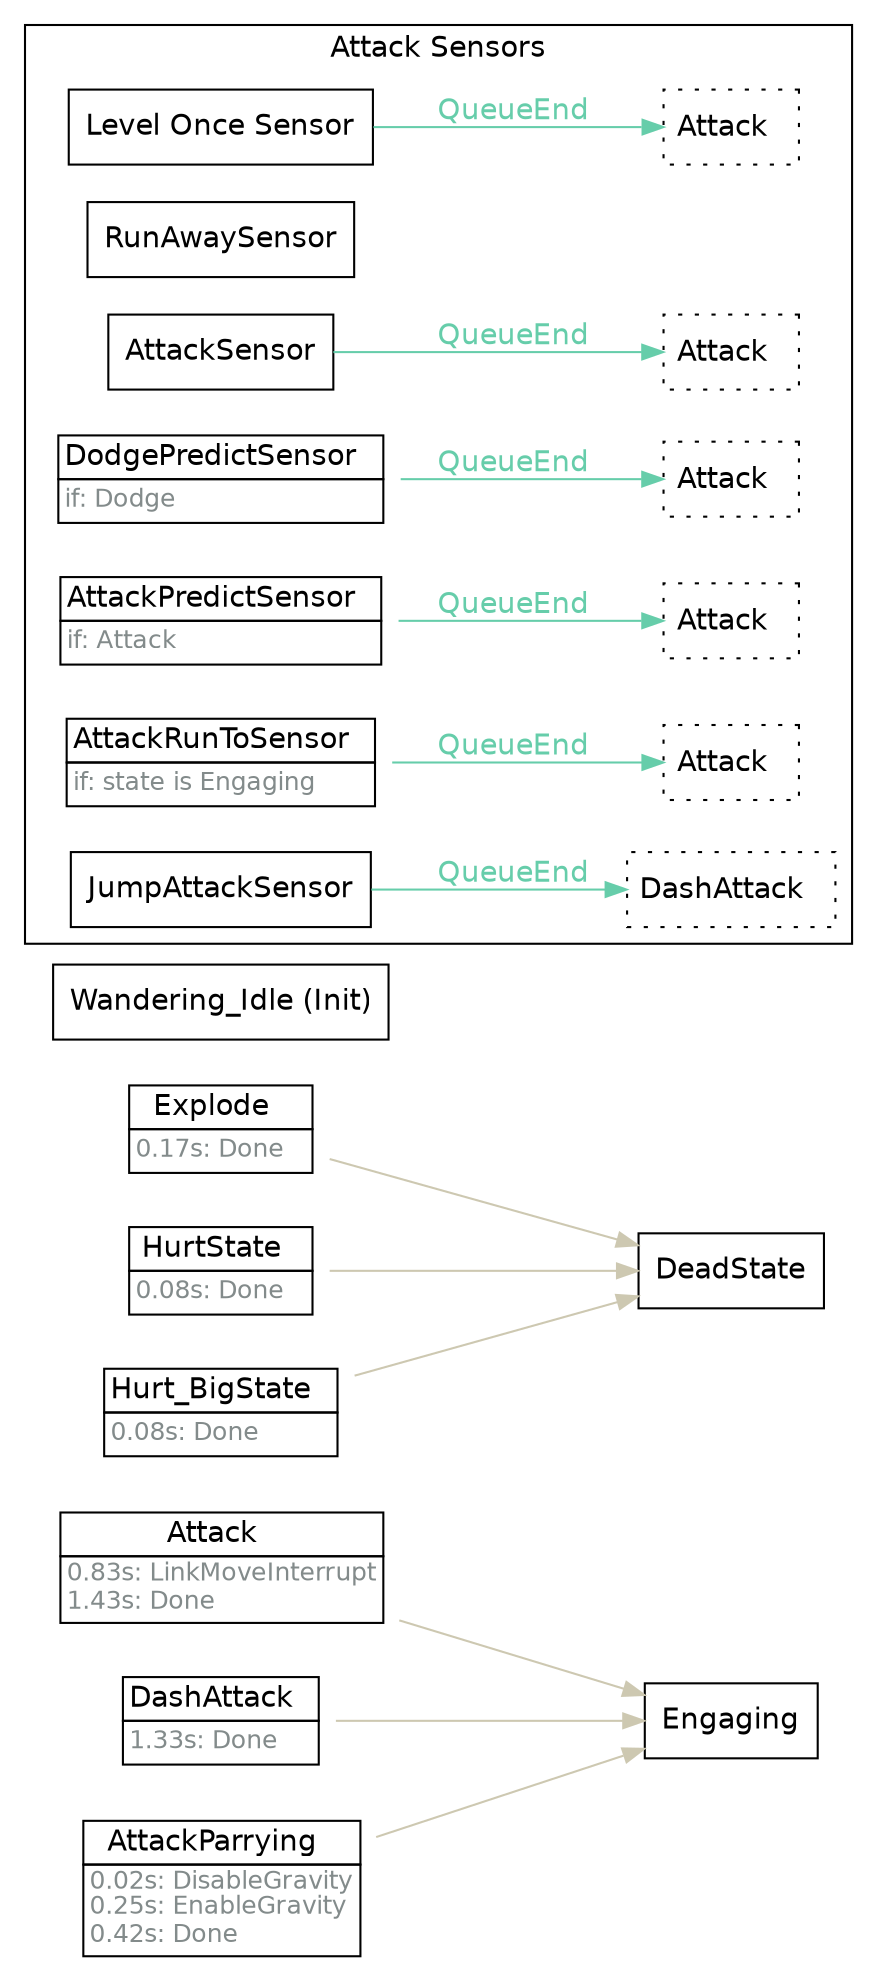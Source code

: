 strict digraph "Foo" {
	"rankdir"="LR";
	node ["shape"="box", "fontname"="Helvetica"];
	edge ["fontname"="Helvetica"];
	"Attack" ["shape"="plaintext", "label"=<<TABLE border="0" cellborder="1" cellspacing="0" cellpadding="2"><TR><TD >Attack  </TD></TR><TR><TD align="left" balign="left"><FONT point-size="12" color="azure4">0.83s: LinkMoveInterrupt<br/>1.43s: Done</FONT>  </TD></TR></TABLE>>]
	"Attack" -> "Engaging"  ["color"="cornsilk3", "fontcolor"="cornsilk3"]
	"Explode" ["shape"="plaintext", "label"=<<TABLE border="0" cellborder="1" cellspacing="0" cellpadding="2"><TR><TD >Explode  </TD></TR><TR><TD align="left" balign="left"><FONT point-size="12" color="azure4">0.17s: Done</FONT>  </TD></TR></TABLE>>]
	"Explode" -> "DeadState"  ["color"="cornsilk3", "fontcolor"="cornsilk3"]
	"DashAttack" ["shape"="plaintext", "label"=<<TABLE border="0" cellborder="1" cellspacing="0" cellpadding="2"><TR><TD >DashAttack  </TD></TR><TR><TD align="left" balign="left"><FONT point-size="12" color="azure4">1.33s: Done</FONT>  </TD></TR></TABLE>>]
	"DashAttack" -> "Engaging"  ["color"="cornsilk3", "fontcolor"="cornsilk3"]
	"AttackParrying" ["shape"="plaintext", "label"=<<TABLE border="0" cellborder="1" cellspacing="0" cellpadding="2"><TR><TD >AttackParrying  </TD></TR><TR><TD align="left" balign="left"><FONT point-size="12" color="azure4">0.02s: DisableGravity<br/>0.25s: EnableGravity<br/>0.42s: Done</FONT>  </TD></TR></TABLE>>]
	"AttackParrying" -> "Engaging"  ["color"="cornsilk3", "fontcolor"="cornsilk3"]
	"HurtState" ["shape"="plaintext", "label"=<<TABLE border="0" cellborder="1" cellspacing="0" cellpadding="2"><TR><TD >HurtState  </TD></TR><TR><TD align="left" balign="left"><FONT point-size="12" color="azure4">0.08s: Done</FONT>  </TD></TR></TABLE>>]
	"HurtState" -> "DeadState"  ["color"="cornsilk3", "fontcolor"="cornsilk3"]
	"Hurt_BigState" ["shape"="plaintext", "label"=<<TABLE border="0" cellborder="1" cellspacing="0" cellpadding="2"><TR><TD >Hurt_BigState  </TD></TR><TR><TD align="left" balign="left"><FONT point-size="12" color="azure4">0.08s: Done</FONT>  </TD></TR></TABLE>>]
	"Hurt_BigState" -> "DeadState"  ["color"="cornsilk3", "fontcolor"="cornsilk3"]
	"Wandering_Idle" ["label"="Wandering_Idle (Init)"]
	subgraph "cluster_attacksensors" {
		"rank"="sink";
		"label"="Attack Sensors";
		"fontname"="Helvetica";
		"Level Once Sensor" ["label"="Level Once Sensor"]
		"Level Once Sensor_linked" ["shape"="box", "style"="dotted", "label"=<<TABLE border="0" cellborder="0" cellspacing="0" cellpadding="2"><TR><TD>Attack  </TD></TR></TABLE>>, "margin"="0.05"]
		"Level Once Sensor" -> "Level Once Sensor_linked"  ["label"="QueueEnd", "color"="aquamarine3", "fontcolor"="aquamarine3"]
		"RunAwaySensor" ["label"="RunAwaySensor"]
		"AttackSensor" ["label"="AttackSensor"]
		"AttackSensor_linked" ["shape"="box", "style"="dotted", "label"=<<TABLE border="0" cellborder="0" cellspacing="0" cellpadding="2"><TR><TD>Attack  </TD></TR></TABLE>>, "margin"="0.05"]
		"AttackSensor" -> "AttackSensor_linked"  ["label"="QueueEnd", "color"="aquamarine3", "fontcolor"="aquamarine3"]
		"DodgePredictSensor" ["shape"="plaintext", "label"=<<TABLE border="0" cellborder="1" cellspacing="0" cellpadding="2"><TR><TD >DodgePredictSensor  </TD></TR><TR><TD align="left" balign="left"><FONT point-size="12" color="azure4">if: Dodge</FONT>  </TD></TR></TABLE>>]
		"DodgePredictSensor_linked" ["shape"="box", "style"="dotted", "label"=<<TABLE border="0" cellborder="0" cellspacing="0" cellpadding="2"><TR><TD>Attack  </TD></TR></TABLE>>, "margin"="0.05"]
		"DodgePredictSensor" -> "DodgePredictSensor_linked"  ["label"="QueueEnd", "color"="aquamarine3", "fontcolor"="aquamarine3"]
		"AttackPredictSensor" ["shape"="plaintext", "label"=<<TABLE border="0" cellborder="1" cellspacing="0" cellpadding="2"><TR><TD >AttackPredictSensor  </TD></TR><TR><TD align="left" balign="left"><FONT point-size="12" color="azure4">if: Attack</FONT>  </TD></TR></TABLE>>]
		"AttackPredictSensor_linked" ["shape"="box", "style"="dotted", "label"=<<TABLE border="0" cellborder="0" cellspacing="0" cellpadding="2"><TR><TD>Attack  </TD></TR></TABLE>>, "margin"="0.05"]
		"AttackPredictSensor" -> "AttackPredictSensor_linked"  ["label"="QueueEnd", "color"="aquamarine3", "fontcolor"="aquamarine3"]
		"AttackRunToSensor" ["shape"="plaintext", "label"=<<TABLE border="0" cellborder="1" cellspacing="0" cellpadding="2"><TR><TD >AttackRunToSensor  </TD></TR><TR><TD align="left" balign="left"><FONT point-size="12" color="azure4">if: state is Engaging</FONT>  </TD></TR></TABLE>>]
		"AttackRunToSensor_linked" ["shape"="box", "style"="dotted", "label"=<<TABLE border="0" cellborder="0" cellspacing="0" cellpadding="2"><TR><TD>Attack  </TD></TR></TABLE>>, "margin"="0.05"]
		"AttackRunToSensor" -> "AttackRunToSensor_linked"  ["label"="QueueEnd", "color"="aquamarine3", "fontcolor"="aquamarine3"]
		"JumpAttackSensor" ["label"="JumpAttackSensor"]
		"JumpAttackSensor_linked" ["shape"="box", "style"="dotted", "label"=<<TABLE border="0" cellborder="0" cellspacing="0" cellpadding="2"><TR><TD>DashAttack  </TD></TR></TABLE>>, "margin"="0.05"]
		"JumpAttackSensor" -> "JumpAttackSensor_linked"  ["label"="QueueEnd", "color"="aquamarine3", "fontcolor"="aquamarine3"]
	}
	
}

